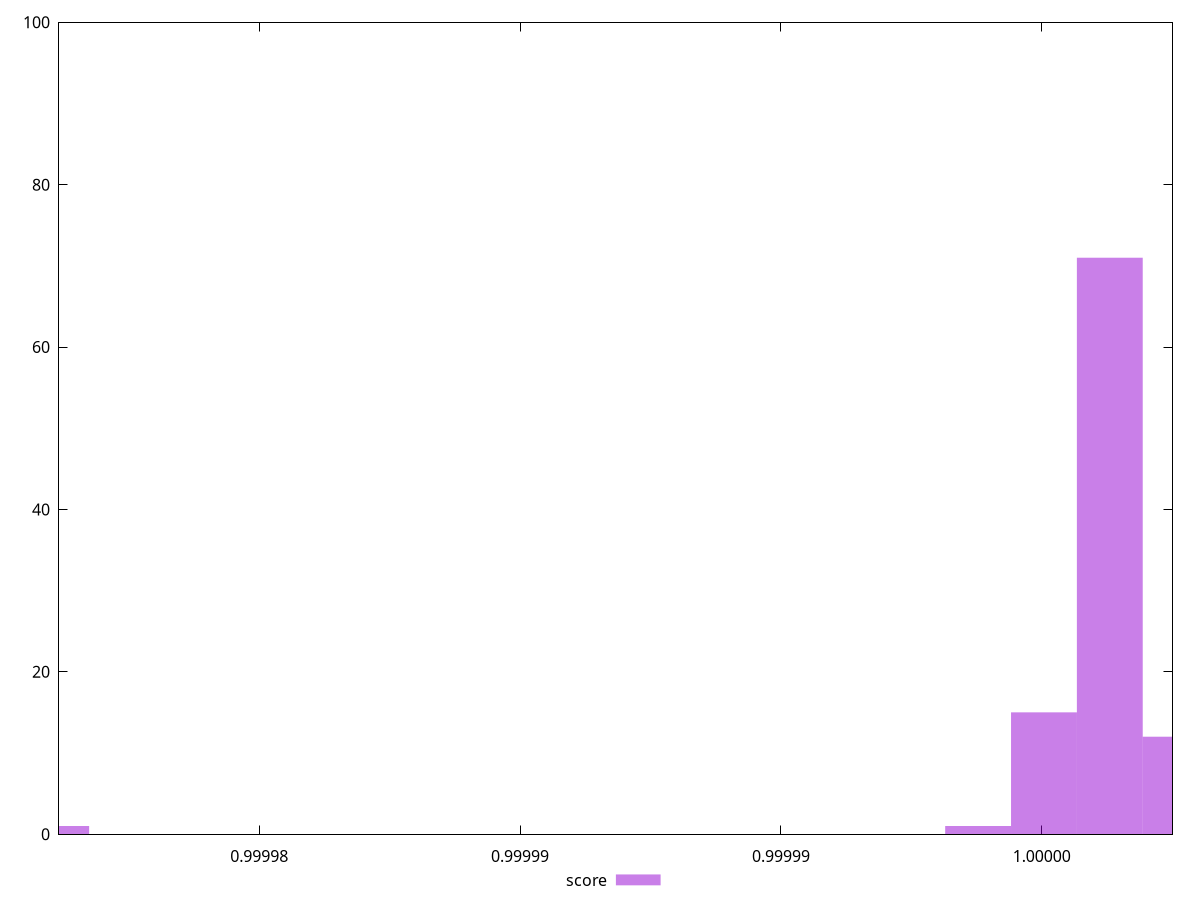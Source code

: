 reset

$score <<EOF
0.9999975655946571 12
0.9999963035690184 71
0.9999950415433795 15
0.9999761111587965 1
0.9999937795177406 1
EOF

set key outside below
set boxwidth 0.0000012620256388637415
set xrange [0.9999761645434592:0.999997505055432]
set yrange [0:100]
set style fill transparent solid 0.5 noborder
set terminal svg size 640, 490 enhanced background rgb 'white'
set output "report_00007_2020-12-11T15:55:29.892Z/mainthread-work-breakdown/samples/pages+cached+noexternal+nofonts+nosvg+noimg+nocss/score/histogram.svg"

plot $score title "score" with boxes

reset
